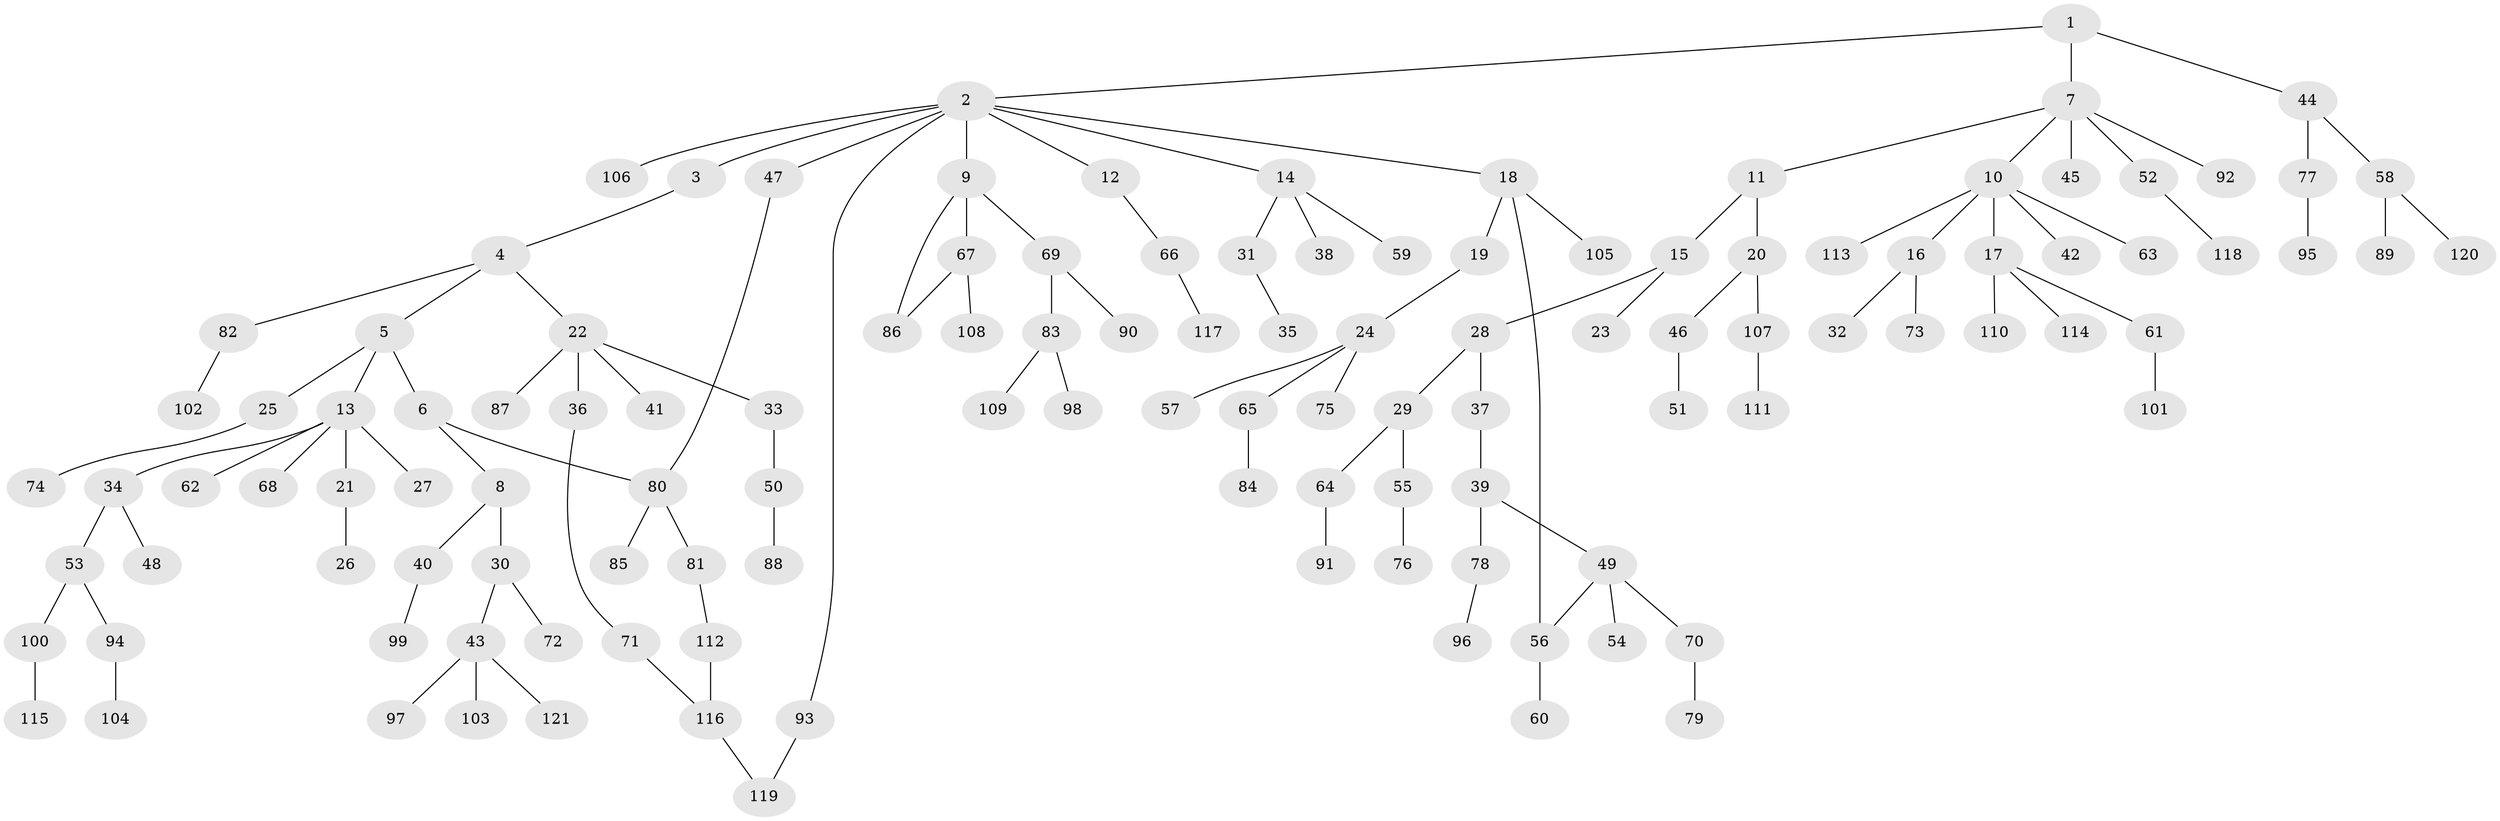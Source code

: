 // coarse degree distribution, {3: 0.15476190476190477, 9: 0.023809523809523808, 2: 0.2261904761904762, 4: 0.08333333333333333, 5: 0.023809523809523808, 1: 0.4880952380952381}
// Generated by graph-tools (version 1.1) at 2025/17/03/04/25 18:17:01]
// undirected, 121 vertices, 125 edges
graph export_dot {
graph [start="1"]
  node [color=gray90,style=filled];
  1;
  2;
  3;
  4;
  5;
  6;
  7;
  8;
  9;
  10;
  11;
  12;
  13;
  14;
  15;
  16;
  17;
  18;
  19;
  20;
  21;
  22;
  23;
  24;
  25;
  26;
  27;
  28;
  29;
  30;
  31;
  32;
  33;
  34;
  35;
  36;
  37;
  38;
  39;
  40;
  41;
  42;
  43;
  44;
  45;
  46;
  47;
  48;
  49;
  50;
  51;
  52;
  53;
  54;
  55;
  56;
  57;
  58;
  59;
  60;
  61;
  62;
  63;
  64;
  65;
  66;
  67;
  68;
  69;
  70;
  71;
  72;
  73;
  74;
  75;
  76;
  77;
  78;
  79;
  80;
  81;
  82;
  83;
  84;
  85;
  86;
  87;
  88;
  89;
  90;
  91;
  92;
  93;
  94;
  95;
  96;
  97;
  98;
  99;
  100;
  101;
  102;
  103;
  104;
  105;
  106;
  107;
  108;
  109;
  110;
  111;
  112;
  113;
  114;
  115;
  116;
  117;
  118;
  119;
  120;
  121;
  1 -- 2;
  1 -- 7;
  1 -- 44;
  2 -- 3;
  2 -- 9;
  2 -- 12;
  2 -- 14;
  2 -- 18;
  2 -- 47;
  2 -- 93;
  2 -- 106;
  3 -- 4;
  4 -- 5;
  4 -- 22;
  4 -- 82;
  5 -- 6;
  5 -- 13;
  5 -- 25;
  6 -- 8;
  6 -- 80;
  7 -- 10;
  7 -- 11;
  7 -- 45;
  7 -- 52;
  7 -- 92;
  8 -- 30;
  8 -- 40;
  9 -- 67;
  9 -- 69;
  9 -- 86;
  10 -- 16;
  10 -- 17;
  10 -- 42;
  10 -- 63;
  10 -- 113;
  11 -- 15;
  11 -- 20;
  12 -- 66;
  13 -- 21;
  13 -- 27;
  13 -- 34;
  13 -- 62;
  13 -- 68;
  14 -- 31;
  14 -- 38;
  14 -- 59;
  15 -- 23;
  15 -- 28;
  16 -- 32;
  16 -- 73;
  17 -- 61;
  17 -- 110;
  17 -- 114;
  18 -- 19;
  18 -- 105;
  18 -- 56;
  19 -- 24;
  20 -- 46;
  20 -- 107;
  21 -- 26;
  22 -- 33;
  22 -- 36;
  22 -- 41;
  22 -- 87;
  24 -- 57;
  24 -- 65;
  24 -- 75;
  25 -- 74;
  28 -- 29;
  28 -- 37;
  29 -- 55;
  29 -- 64;
  30 -- 43;
  30 -- 72;
  31 -- 35;
  33 -- 50;
  34 -- 48;
  34 -- 53;
  36 -- 71;
  37 -- 39;
  39 -- 49;
  39 -- 78;
  40 -- 99;
  43 -- 97;
  43 -- 103;
  43 -- 121;
  44 -- 58;
  44 -- 77;
  46 -- 51;
  47 -- 80;
  49 -- 54;
  49 -- 56;
  49 -- 70;
  50 -- 88;
  52 -- 118;
  53 -- 94;
  53 -- 100;
  55 -- 76;
  56 -- 60;
  58 -- 89;
  58 -- 120;
  61 -- 101;
  64 -- 91;
  65 -- 84;
  66 -- 117;
  67 -- 86;
  67 -- 108;
  69 -- 83;
  69 -- 90;
  70 -- 79;
  71 -- 116;
  77 -- 95;
  78 -- 96;
  80 -- 81;
  80 -- 85;
  81 -- 112;
  82 -- 102;
  83 -- 98;
  83 -- 109;
  93 -- 119;
  94 -- 104;
  100 -- 115;
  107 -- 111;
  112 -- 116;
  116 -- 119;
}
